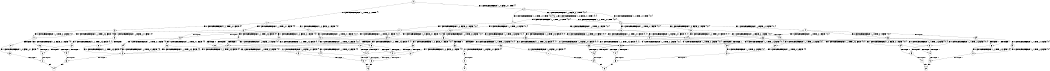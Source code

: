 digraph BCG {
size = "7, 10.5";
center = TRUE;
node [shape = circle];
0 [peripheries = 2];
0 -> 1 [label = "EX !0 !ATOMIC_EXCH_BRANCH (1, +1, TRUE, +0, 1, TRUE) !{}"];
0 -> 2 [label = "EX !1 !ATOMIC_EXCH_BRANCH (1, +0, FALSE, +0, 1, TRUE) !{}"];
1 -> 3 [label = "EX !0 !ATOMIC_EXCH_BRANCH (1, +1, TRUE, +0, 1, FALSE) !{0}"];
1 -> 4 [label = "EX !1 !ATOMIC_EXCH_BRANCH (1, +0, FALSE, +0, 1, FALSE) !{0}"];
1 -> 5 [label = "EX !0 !ATOMIC_EXCH_BRANCH (1, +1, TRUE, +0, 1, FALSE) !{0}"];
2 -> 6 [label = "EX !1 !ATOMIC_EXCH_BRANCH (1, +0, FALSE, +0, 1, TRUE) !{0, 1}"];
2 -> 7 [label = "EX !0 !ATOMIC_EXCH_BRANCH (1, +1, TRUE, +0, 1, TRUE) !{0, 1}"];
2 -> 8 [label = "EX !0 !ATOMIC_EXCH_BRANCH (1, +1, TRUE, +0, 1, TRUE) !{0, 1}"];
3 -> 9 [label = "EX !0 !ATOMIC_EXCH_BRANCH (1, +1, TRUE, +0, 3, FALSE) !{0}"];
3 -> 10 [label = "EX !1 !ATOMIC_EXCH_BRANCH (1, +0, FALSE, +0, 1, FALSE) !{0}"];
3 -> 11 [label = "EX !0 !ATOMIC_EXCH_BRANCH (1, +1, TRUE, +0, 3, FALSE) !{0}"];
4 -> 12 [label = "EX !0 !ATOMIC_EXCH_BRANCH (1, +1, TRUE, +0, 1, FALSE) !{0, 1}"];
4 -> 13 [label = "TERMINATE !1"];
4 -> 14 [label = "EX !0 !ATOMIC_EXCH_BRANCH (1, +1, TRUE, +0, 1, FALSE) !{0, 1}"];
5 -> 15 [label = "EX !1 !ATOMIC_EXCH_BRANCH (1, +0, FALSE, +0, 1, FALSE) !{0}"];
5 -> 11 [label = "EX !0 !ATOMIC_EXCH_BRANCH (1, +1, TRUE, +0, 3, FALSE) !{0}"];
6 -> 6 [label = "EX !1 !ATOMIC_EXCH_BRANCH (1, +0, FALSE, +0, 1, TRUE) !{0, 1}"];
6 -> 7 [label = "EX !0 !ATOMIC_EXCH_BRANCH (1, +1, TRUE, +0, 1, TRUE) !{0, 1}"];
6 -> 8 [label = "EX !0 !ATOMIC_EXCH_BRANCH (1, +1, TRUE, +0, 1, TRUE) !{0, 1}"];
7 -> 16 [label = "EX !0 !ATOMIC_EXCH_BRANCH (1, +1, TRUE, +0, 1, FALSE) !{0, 1}"];
7 -> 17 [label = "EX !1 !ATOMIC_EXCH_BRANCH (1, +0, FALSE, +0, 1, FALSE) !{0, 1}"];
7 -> 18 [label = "EX !0 !ATOMIC_EXCH_BRANCH (1, +1, TRUE, +0, 1, FALSE) !{0, 1}"];
8 -> 19 [label = "EX !1 !ATOMIC_EXCH_BRANCH (1, +0, FALSE, +0, 1, FALSE) !{0, 1}"];
8 -> 18 [label = "EX !0 !ATOMIC_EXCH_BRANCH (1, +1, TRUE, +0, 1, FALSE) !{0, 1}"];
8 -> 20 [label = "EX !1 !ATOMIC_EXCH_BRANCH (1, +0, FALSE, +0, 1, FALSE) !{0, 1}"];
9 -> 21 [label = "EX !1 !ATOMIC_EXCH_BRANCH (1, +0, FALSE, +0, 1, FALSE) !{0}"];
9 -> 22 [label = "TERMINATE !0"];
10 -> 23 [label = "EX !0 !ATOMIC_EXCH_BRANCH (1, +1, TRUE, +0, 3, FALSE) !{0, 1}"];
10 -> 24 [label = "TERMINATE !1"];
10 -> 25 [label = "EX !0 !ATOMIC_EXCH_BRANCH (1, +1, TRUE, +0, 3, FALSE) !{0, 1}"];
11 -> 26 [label = "EX !1 !ATOMIC_EXCH_BRANCH (1, +0, FALSE, +0, 1, FALSE) !{0}"];
11 -> 27 [label = "TERMINATE !0"];
12 -> 23 [label = "EX !0 !ATOMIC_EXCH_BRANCH (1, +1, TRUE, +0, 3, FALSE) !{0, 1}"];
12 -> 24 [label = "TERMINATE !1"];
12 -> 25 [label = "EX !0 !ATOMIC_EXCH_BRANCH (1, +1, TRUE, +0, 3, FALSE) !{0, 1}"];
13 -> 28 [label = "EX !0 !ATOMIC_EXCH_BRANCH (1, +1, TRUE, +0, 1, FALSE) !{0}"];
13 -> 29 [label = "EX !0 !ATOMIC_EXCH_BRANCH (1, +1, TRUE, +0, 1, FALSE) !{0}"];
14 -> 25 [label = "EX !0 !ATOMIC_EXCH_BRANCH (1, +1, TRUE, +0, 3, FALSE) !{0, 1}"];
14 -> 30 [label = "TERMINATE !1"];
15 -> 31 [label = "EX !0 !ATOMIC_EXCH_BRANCH (1, +1, TRUE, +0, 3, FALSE) !{0, 1}"];
15 -> 32 [label = "TERMINATE !1"];
16 -> 33 [label = "EX !0 !ATOMIC_EXCH_BRANCH (1, +1, TRUE, +0, 3, FALSE) !{0, 1}"];
16 -> 34 [label = "EX !1 !ATOMIC_EXCH_BRANCH (1, +0, FALSE, +0, 1, FALSE) !{0, 1}"];
16 -> 35 [label = "EX !0 !ATOMIC_EXCH_BRANCH (1, +1, TRUE, +0, 3, FALSE) !{0, 1}"];
17 -> 12 [label = "EX !0 !ATOMIC_EXCH_BRANCH (1, +1, TRUE, +0, 1, FALSE) !{0, 1}"];
17 -> 13 [label = "TERMINATE !1"];
17 -> 14 [label = "EX !0 !ATOMIC_EXCH_BRANCH (1, +1, TRUE, +0, 1, FALSE) !{0, 1}"];
18 -> 36 [label = "EX !1 !ATOMIC_EXCH_BRANCH (1, +0, FALSE, +0, 1, FALSE) !{0, 1}"];
18 -> 35 [label = "EX !0 !ATOMIC_EXCH_BRANCH (1, +1, TRUE, +0, 3, FALSE) !{0, 1}"];
18 -> 37 [label = "EX !1 !ATOMIC_EXCH_BRANCH (1, +0, FALSE, +0, 1, FALSE) !{0, 1}"];
19 -> 38 [label = "EX !0 !ATOMIC_EXCH_BRANCH (1, +1, TRUE, +0, 1, FALSE) !{0, 1}"];
19 -> 39 [label = "TERMINATE !1"];
19 -> 14 [label = "EX !0 !ATOMIC_EXCH_BRANCH (1, +1, TRUE, +0, 1, FALSE) !{0, 1}"];
20 -> 14 [label = "EX !0 !ATOMIC_EXCH_BRANCH (1, +1, TRUE, +0, 1, FALSE) !{0, 1}"];
20 -> 40 [label = "TERMINATE !1"];
21 -> 41 [label = "TERMINATE !0"];
21 -> 42 [label = "TERMINATE !1"];
22 -> 43 [label = "EX !1 !ATOMIC_EXCH_BRANCH (1, +0, FALSE, +0, 1, FALSE) !{}"];
23 -> 41 [label = "TERMINATE !0"];
23 -> 42 [label = "TERMINATE !1"];
24 -> 44 [label = "EX !0 !ATOMIC_EXCH_BRANCH (1, +1, TRUE, +0, 3, FALSE) !{0}"];
24 -> 45 [label = "EX !0 !ATOMIC_EXCH_BRANCH (1, +1, TRUE, +0, 3, FALSE) !{0}"];
25 -> 46 [label = "TERMINATE !0"];
25 -> 47 [label = "TERMINATE !1"];
26 -> 48 [label = "TERMINATE !0"];
26 -> 49 [label = "TERMINATE !1"];
27 -> 50 [label = "EX !1 !ATOMIC_EXCH_BRANCH (1, +0, FALSE, +0, 1, FALSE) !{}"];
28 -> 44 [label = "EX !0 !ATOMIC_EXCH_BRANCH (1, +1, TRUE, +0, 3, FALSE) !{0}"];
28 -> 45 [label = "EX !0 !ATOMIC_EXCH_BRANCH (1, +1, TRUE, +0, 3, FALSE) !{0}"];
29 -> 45 [label = "EX !0 !ATOMIC_EXCH_BRANCH (1, +1, TRUE, +0, 3, FALSE) !{0}"];
30 -> 51 [label = "EX !0 !ATOMIC_EXCH_BRANCH (1, +1, TRUE, +0, 3, FALSE) !{0}"];
31 -> 48 [label = "TERMINATE !0"];
31 -> 49 [label = "TERMINATE !1"];
32 -> 45 [label = "EX !0 !ATOMIC_EXCH_BRANCH (1, +1, TRUE, +0, 3, FALSE) !{0}"];
33 -> 52 [label = "EX !1 !ATOMIC_EXCH_BRANCH (1, +0, FALSE, +0, 1, FALSE) !{0, 1}"];
33 -> 53 [label = "TERMINATE !0"];
34 -> 23 [label = "EX !0 !ATOMIC_EXCH_BRANCH (1, +1, TRUE, +0, 3, FALSE) !{0, 1}"];
34 -> 24 [label = "TERMINATE !1"];
34 -> 25 [label = "EX !0 !ATOMIC_EXCH_BRANCH (1, +1, TRUE, +0, 3, FALSE) !{0, 1}"];
35 -> 54 [label = "EX !1 !ATOMIC_EXCH_BRANCH (1, +0, FALSE, +0, 1, FALSE) !{0, 1}"];
35 -> 55 [label = "EX !1 !ATOMIC_EXCH_BRANCH (1, +0, FALSE, +0, 1, FALSE) !{0, 1}"];
35 -> 56 [label = "TERMINATE !0"];
36 -> 57 [label = "EX !0 !ATOMIC_EXCH_BRANCH (1, +1, TRUE, +0, 3, FALSE) !{0, 1}"];
36 -> 58 [label = "TERMINATE !1"];
36 -> 25 [label = "EX !0 !ATOMIC_EXCH_BRANCH (1, +1, TRUE, +0, 3, FALSE) !{0, 1}"];
37 -> 25 [label = "EX !0 !ATOMIC_EXCH_BRANCH (1, +1, TRUE, +0, 3, FALSE) !{0, 1}"];
37 -> 30 [label = "TERMINATE !1"];
38 -> 57 [label = "EX !0 !ATOMIC_EXCH_BRANCH (1, +1, TRUE, +0, 3, FALSE) !{0, 1}"];
38 -> 58 [label = "TERMINATE !1"];
38 -> 25 [label = "EX !0 !ATOMIC_EXCH_BRANCH (1, +1, TRUE, +0, 3, FALSE) !{0, 1}"];
39 -> 59 [label = "EX !0 !ATOMIC_EXCH_BRANCH (1, +1, TRUE, +0, 1, FALSE) !{0}"];
40 -> 60 [label = "EX !0 !ATOMIC_EXCH_BRANCH (1, +1, TRUE, +0, 1, FALSE) !{0}"];
41 -> 61 [label = "TERMINATE !1"];
42 -> 62 [label = "TERMINATE !0"];
43 -> 61 [label = "TERMINATE !1"];
44 -> 62 [label = "TERMINATE !0"];
45 -> 63 [label = "TERMINATE !0"];
46 -> 64 [label = "TERMINATE !1"];
47 -> 65 [label = "TERMINATE !0"];
48 -> 66 [label = "TERMINATE !1"];
49 -> 63 [label = "TERMINATE !0"];
50 -> 66 [label = "TERMINATE !1"];
51 -> 65 [label = "TERMINATE !0"];
52 -> 41 [label = "TERMINATE !0"];
52 -> 42 [label = "TERMINATE !1"];
53 -> 67 [label = "EX !1 !ATOMIC_EXCH_BRANCH (1, +0, FALSE, +0, 1, FALSE) !{1}"];
53 -> 68 [label = "EX !1 !ATOMIC_EXCH_BRANCH (1, +0, FALSE, +0, 1, FALSE) !{1}"];
54 -> 69 [label = "TERMINATE !0"];
54 -> 70 [label = "TERMINATE !1"];
55 -> 46 [label = "TERMINATE !0"];
55 -> 47 [label = "TERMINATE !1"];
56 -> 71 [label = "EX !1 !ATOMIC_EXCH_BRANCH (1, +0, FALSE, +0, 1, FALSE) !{1}"];
57 -> 69 [label = "TERMINATE !0"];
57 -> 70 [label = "TERMINATE !1"];
58 -> 72 [label = "EX !0 !ATOMIC_EXCH_BRANCH (1, +1, TRUE, +0, 3, FALSE) !{0}"];
59 -> 72 [label = "EX !0 !ATOMIC_EXCH_BRANCH (1, +1, TRUE, +0, 3, FALSE) !{0}"];
60 -> 51 [label = "EX !0 !ATOMIC_EXCH_BRANCH (1, +1, TRUE, +0, 3, FALSE) !{0}"];
61 -> 73 [label = "exit"];
62 -> 73 [label = "exit"];
63 -> 74 [label = "exit"];
64 -> 75 [label = "exit"];
65 -> 75 [label = "exit"];
66 -> 74 [label = "exit"];
67 -> 61 [label = "TERMINATE !1"];
68 -> 76 [label = "TERMINATE !1"];
69 -> 77 [label = "TERMINATE !1"];
70 -> 78 [label = "TERMINATE !0"];
71 -> 64 [label = "TERMINATE !1"];
72 -> 78 [label = "TERMINATE !0"];
76 -> 79 [label = "exit"];
77 -> 80 [label = "exit"];
78 -> 80 [label = "exit"];
}
